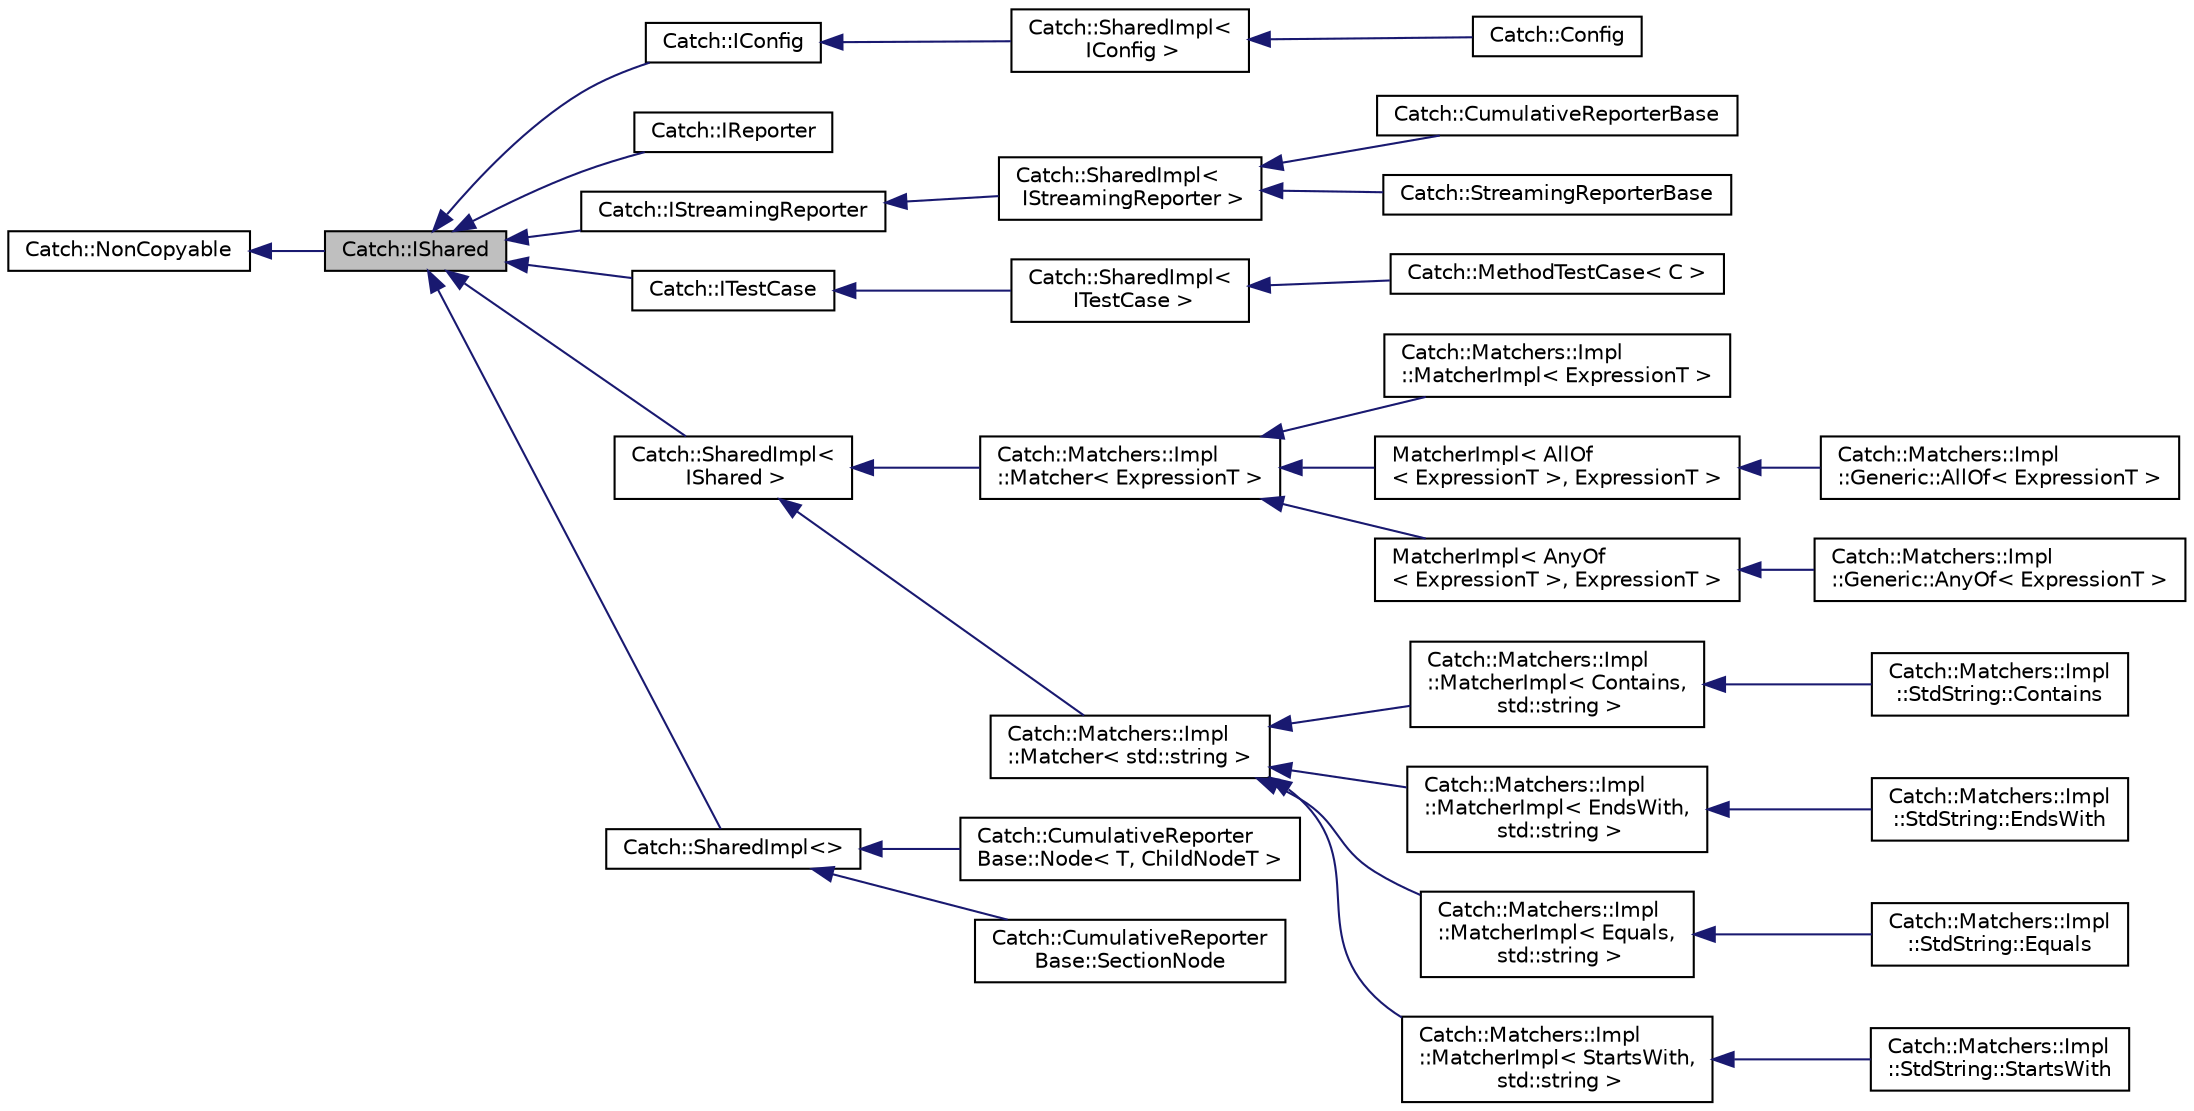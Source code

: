 digraph "Catch::IShared"
{
  edge [fontname="Helvetica",fontsize="10",labelfontname="Helvetica",labelfontsize="10"];
  node [fontname="Helvetica",fontsize="10",shape=record];
  rankdir="LR";
  Node1 [label="Catch::IShared",height=0.2,width=0.4,color="black", fillcolor="grey75", style="filled", fontcolor="black"];
  Node2 -> Node1 [dir="back",color="midnightblue",fontsize="10",style="solid"];
  Node2 [label="Catch::NonCopyable",height=0.2,width=0.4,color="black", fillcolor="white", style="filled",URL="$dc/d1c/classCatch_1_1NonCopyable.html"];
  Node1 -> Node3 [dir="back",color="midnightblue",fontsize="10",style="solid"];
  Node3 [label="Catch::IConfig",height=0.2,width=0.4,color="black", fillcolor="white", style="filled",URL="$df/ddf/structCatch_1_1IConfig.html"];
  Node3 -> Node4 [dir="back",color="midnightblue",fontsize="10",style="solid"];
  Node4 [label="Catch::SharedImpl\<\l IConfig \>",height=0.2,width=0.4,color="black", fillcolor="white", style="filled",URL="$d7/d91/structCatch_1_1SharedImpl.html"];
  Node4 -> Node5 [dir="back",color="midnightblue",fontsize="10",style="solid"];
  Node5 [label="Catch::Config",height=0.2,width=0.4,color="black", fillcolor="white", style="filled",URL="$dc/d72/classCatch_1_1Config.html"];
  Node1 -> Node6 [dir="back",color="midnightblue",fontsize="10",style="solid"];
  Node6 [label="Catch::IReporter",height=0.2,width=0.4,color="black", fillcolor="white", style="filled",URL="$da/d76/structCatch_1_1IReporter.html"];
  Node1 -> Node7 [dir="back",color="midnightblue",fontsize="10",style="solid"];
  Node7 [label="Catch::IStreamingReporter",height=0.2,width=0.4,color="black", fillcolor="white", style="filled",URL="$d5/dee/structCatch_1_1IStreamingReporter.html"];
  Node7 -> Node8 [dir="back",color="midnightblue",fontsize="10",style="solid"];
  Node8 [label="Catch::SharedImpl\<\l IStreamingReporter \>",height=0.2,width=0.4,color="black", fillcolor="white", style="filled",URL="$d7/d91/structCatch_1_1SharedImpl.html"];
  Node8 -> Node9 [dir="back",color="midnightblue",fontsize="10",style="solid"];
  Node9 [label="Catch::CumulativeReporterBase",height=0.2,width=0.4,color="black", fillcolor="white", style="filled",URL="$dc/de0/structCatch_1_1CumulativeReporterBase.html"];
  Node8 -> Node10 [dir="back",color="midnightblue",fontsize="10",style="solid"];
  Node10 [label="Catch::StreamingReporterBase",height=0.2,width=0.4,color="black", fillcolor="white", style="filled",URL="$de/d08/structCatch_1_1StreamingReporterBase.html"];
  Node1 -> Node11 [dir="back",color="midnightblue",fontsize="10",style="solid"];
  Node11 [label="Catch::ITestCase",height=0.2,width=0.4,color="black", fillcolor="white", style="filled",URL="$de/d8c/structCatch_1_1ITestCase.html"];
  Node11 -> Node12 [dir="back",color="midnightblue",fontsize="10",style="solid"];
  Node12 [label="Catch::SharedImpl\<\l ITestCase \>",height=0.2,width=0.4,color="black", fillcolor="white", style="filled",URL="$d7/d91/structCatch_1_1SharedImpl.html"];
  Node12 -> Node13 [dir="back",color="midnightblue",fontsize="10",style="solid"];
  Node13 [label="Catch::MethodTestCase\< C \>",height=0.2,width=0.4,color="black", fillcolor="white", style="filled",URL="$dc/d89/classCatch_1_1MethodTestCase.html"];
  Node1 -> Node14 [dir="back",color="midnightblue",fontsize="10",style="solid"];
  Node14 [label="Catch::SharedImpl\<\l IShared \>",height=0.2,width=0.4,color="black", fillcolor="white", style="filled",URL="$d7/d91/structCatch_1_1SharedImpl.html"];
  Node14 -> Node15 [dir="back",color="midnightblue",fontsize="10",style="solid"];
  Node15 [label="Catch::Matchers::Impl\l::Matcher\< ExpressionT \>",height=0.2,width=0.4,color="black", fillcolor="white", style="filled",URL="$dc/d87/structCatch_1_1Matchers_1_1Impl_1_1Matcher.html"];
  Node15 -> Node16 [dir="back",color="midnightblue",fontsize="10",style="solid"];
  Node16 [label="Catch::Matchers::Impl\l::MatcherImpl\< ExpressionT \>",height=0.2,width=0.4,color="black", fillcolor="white", style="filled",URL="$d1/d6e/structCatch_1_1Matchers_1_1Impl_1_1MatcherImpl.html"];
  Node15 -> Node17 [dir="back",color="midnightblue",fontsize="10",style="solid"];
  Node17 [label="MatcherImpl\< AllOf\l\< ExpressionT \>, ExpressionT \>",height=0.2,width=0.4,color="black", fillcolor="white", style="filled",URL="$d1/d6e/structCatch_1_1Matchers_1_1Impl_1_1MatcherImpl.html"];
  Node17 -> Node18 [dir="back",color="midnightblue",fontsize="10",style="solid"];
  Node18 [label="Catch::Matchers::Impl\l::Generic::AllOf\< ExpressionT \>",height=0.2,width=0.4,color="black", fillcolor="white", style="filled",URL="$d9/d76/classCatch_1_1Matchers_1_1Impl_1_1Generic_1_1AllOf.html"];
  Node15 -> Node19 [dir="back",color="midnightblue",fontsize="10",style="solid"];
  Node19 [label="MatcherImpl\< AnyOf\l\< ExpressionT \>, ExpressionT \>",height=0.2,width=0.4,color="black", fillcolor="white", style="filled",URL="$d1/d6e/structCatch_1_1Matchers_1_1Impl_1_1MatcherImpl.html"];
  Node19 -> Node20 [dir="back",color="midnightblue",fontsize="10",style="solid"];
  Node20 [label="Catch::Matchers::Impl\l::Generic::AnyOf\< ExpressionT \>",height=0.2,width=0.4,color="black", fillcolor="white", style="filled",URL="$d6/dcd/classCatch_1_1Matchers_1_1Impl_1_1Generic_1_1AnyOf.html"];
  Node14 -> Node21 [dir="back",color="midnightblue",fontsize="10",style="solid"];
  Node21 [label="Catch::Matchers::Impl\l::Matcher\< std::string \>",height=0.2,width=0.4,color="black", fillcolor="white", style="filled",URL="$dc/d87/structCatch_1_1Matchers_1_1Impl_1_1Matcher.html"];
  Node21 -> Node22 [dir="back",color="midnightblue",fontsize="10",style="solid"];
  Node22 [label="Catch::Matchers::Impl\l::MatcherImpl\< Contains,\l std::string \>",height=0.2,width=0.4,color="black", fillcolor="white", style="filled",URL="$d1/d6e/structCatch_1_1Matchers_1_1Impl_1_1MatcherImpl.html"];
  Node22 -> Node23 [dir="back",color="midnightblue",fontsize="10",style="solid"];
  Node23 [label="Catch::Matchers::Impl\l::StdString::Contains",height=0.2,width=0.4,color="black", fillcolor="white", style="filled",URL="$d9/d57/structCatch_1_1Matchers_1_1Impl_1_1StdString_1_1Contains.html"];
  Node21 -> Node24 [dir="back",color="midnightblue",fontsize="10",style="solid"];
  Node24 [label="Catch::Matchers::Impl\l::MatcherImpl\< EndsWith,\l std::string \>",height=0.2,width=0.4,color="black", fillcolor="white", style="filled",URL="$d1/d6e/structCatch_1_1Matchers_1_1Impl_1_1MatcherImpl.html"];
  Node24 -> Node25 [dir="back",color="midnightblue",fontsize="10",style="solid"];
  Node25 [label="Catch::Matchers::Impl\l::StdString::EndsWith",height=0.2,width=0.4,color="black", fillcolor="white", style="filled",URL="$d0/ddc/structCatch_1_1Matchers_1_1Impl_1_1StdString_1_1EndsWith.html"];
  Node21 -> Node26 [dir="back",color="midnightblue",fontsize="10",style="solid"];
  Node26 [label="Catch::Matchers::Impl\l::MatcherImpl\< Equals,\l std::string \>",height=0.2,width=0.4,color="black", fillcolor="white", style="filled",URL="$d1/d6e/structCatch_1_1Matchers_1_1Impl_1_1MatcherImpl.html"];
  Node26 -> Node27 [dir="back",color="midnightblue",fontsize="10",style="solid"];
  Node27 [label="Catch::Matchers::Impl\l::StdString::Equals",height=0.2,width=0.4,color="black", fillcolor="white", style="filled",URL="$da/d14/structCatch_1_1Matchers_1_1Impl_1_1StdString_1_1Equals.html"];
  Node21 -> Node28 [dir="back",color="midnightblue",fontsize="10",style="solid"];
  Node28 [label="Catch::Matchers::Impl\l::MatcherImpl\< StartsWith,\l std::string \>",height=0.2,width=0.4,color="black", fillcolor="white", style="filled",URL="$d1/d6e/structCatch_1_1Matchers_1_1Impl_1_1MatcherImpl.html"];
  Node28 -> Node29 [dir="back",color="midnightblue",fontsize="10",style="solid"];
  Node29 [label="Catch::Matchers::Impl\l::StdString::StartsWith",height=0.2,width=0.4,color="black", fillcolor="white", style="filled",URL="$d9/d4d/structCatch_1_1Matchers_1_1Impl_1_1StdString_1_1StartsWith.html"];
  Node1 -> Node30 [dir="back",color="midnightblue",fontsize="10",style="solid"];
  Node30 [label="Catch::SharedImpl\<\>",height=0.2,width=0.4,color="black", fillcolor="white", style="filled",URL="$d7/d91/structCatch_1_1SharedImpl.html"];
  Node30 -> Node31 [dir="back",color="midnightblue",fontsize="10",style="solid"];
  Node31 [label="Catch::CumulativeReporter\lBase::Node\< T, ChildNodeT \>",height=0.2,width=0.4,color="black", fillcolor="white", style="filled",URL="$dd/d79/structCatch_1_1CumulativeReporterBase_1_1Node.html"];
  Node30 -> Node32 [dir="back",color="midnightblue",fontsize="10",style="solid"];
  Node32 [label="Catch::CumulativeReporter\lBase::SectionNode",height=0.2,width=0.4,color="black", fillcolor="white", style="filled",URL="$d7/da4/structCatch_1_1CumulativeReporterBase_1_1SectionNode.html"];
}
